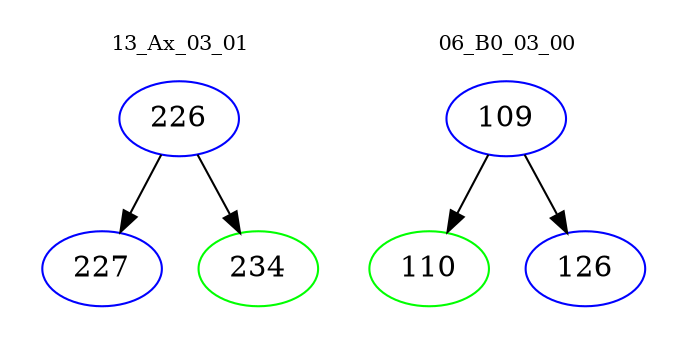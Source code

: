 digraph{
subgraph cluster_0 {
color = white
label = "13_Ax_03_01";
fontsize=10;
T0_226 [label="226", color="blue"]
T0_226 -> T0_227 [color="black"]
T0_227 [label="227", color="blue"]
T0_226 -> T0_234 [color="black"]
T0_234 [label="234", color="green"]
}
subgraph cluster_1 {
color = white
label = "06_B0_03_00";
fontsize=10;
T1_109 [label="109", color="blue"]
T1_109 -> T1_110 [color="black"]
T1_110 [label="110", color="green"]
T1_109 -> T1_126 [color="black"]
T1_126 [label="126", color="blue"]
}
}
